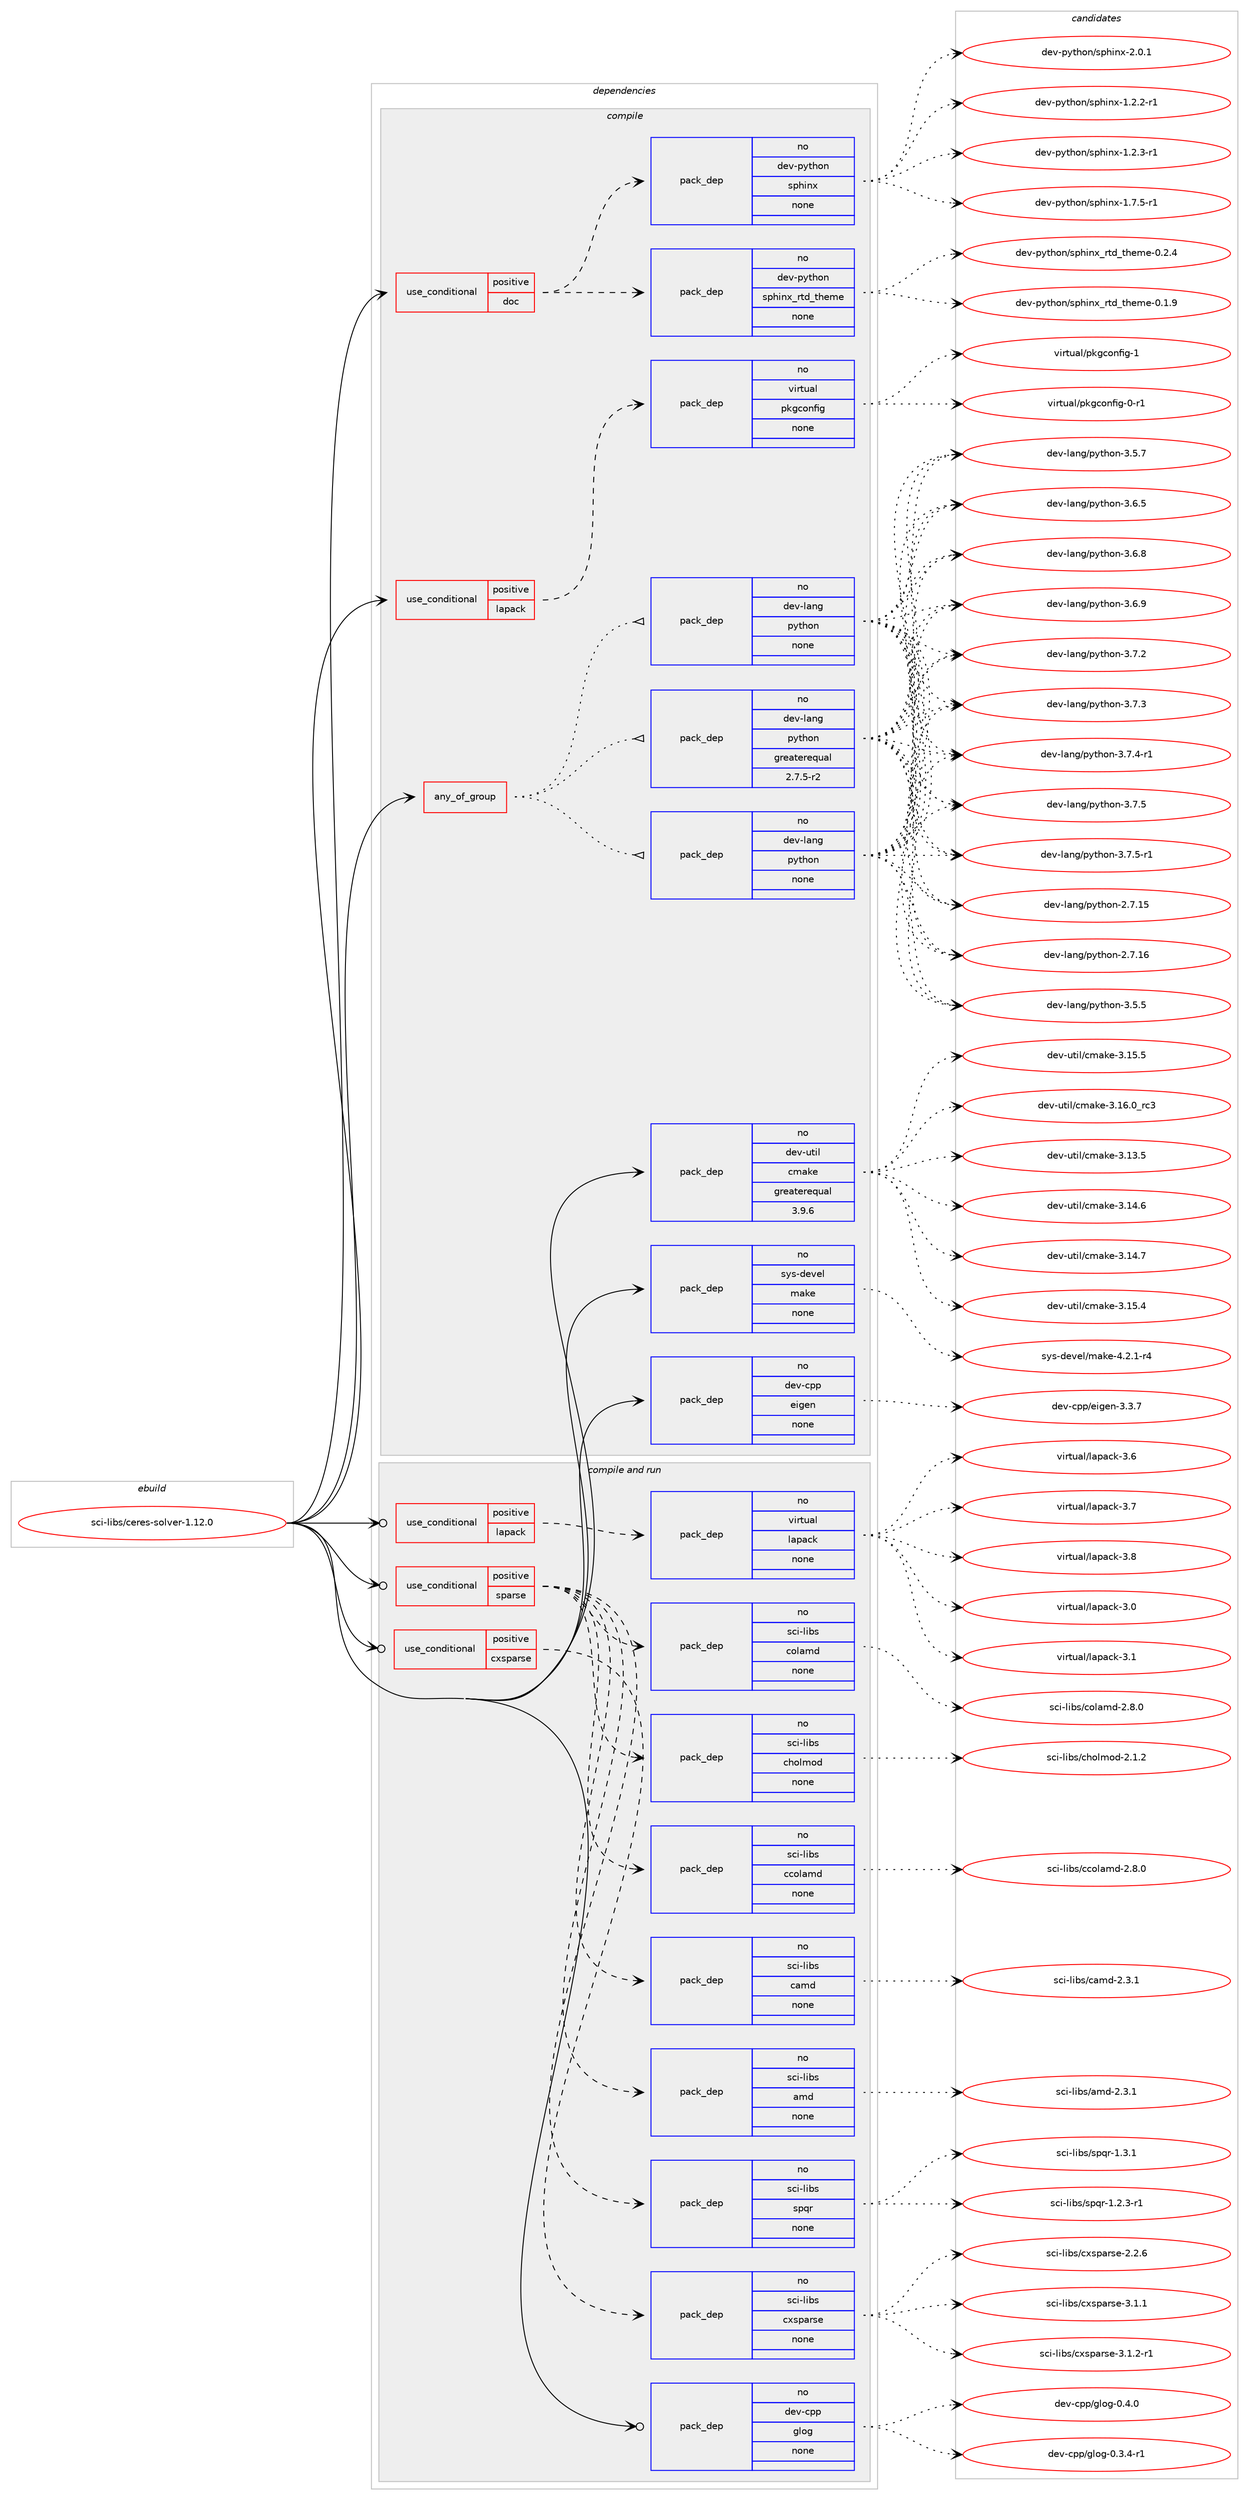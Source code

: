digraph prolog {

# *************
# Graph options
# *************

newrank=true;
concentrate=true;
compound=true;
graph [rankdir=LR,fontname=Helvetica,fontsize=10,ranksep=1.5];#, ranksep=2.5, nodesep=0.2];
edge  [arrowhead=vee];
node  [fontname=Helvetica,fontsize=10];

# **********
# The ebuild
# **********

subgraph cluster_leftcol {
color=gray;
rank=same;
label=<<i>ebuild</i>>;
id [label="sci-libs/ceres-solver-1.12.0", color=red, width=4, href="../sci-libs/ceres-solver-1.12.0.svg"];
}

# ****************
# The dependencies
# ****************

subgraph cluster_midcol {
color=gray;
label=<<i>dependencies</i>>;
subgraph cluster_compile {
fillcolor="#eeeeee";
style=filled;
label=<<i>compile</i>>;
subgraph any14604 {
dependency856010 [label=<<TABLE BORDER="0" CELLBORDER="1" CELLSPACING="0" CELLPADDING="4"><TR><TD CELLPADDING="10">any_of_group</TD></TR></TABLE>>, shape=none, color=red];subgraph pack633146 {
dependency856011 [label=<<TABLE BORDER="0" CELLBORDER="1" CELLSPACING="0" CELLPADDING="4" WIDTH="220"><TR><TD ROWSPAN="6" CELLPADDING="30">pack_dep</TD></TR><TR><TD WIDTH="110">no</TD></TR><TR><TD>dev-lang</TD></TR><TR><TD>python</TD></TR><TR><TD>none</TD></TR><TR><TD></TD></TR></TABLE>>, shape=none, color=blue];
}
dependency856010:e -> dependency856011:w [weight=20,style="dotted",arrowhead="oinv"];
subgraph pack633147 {
dependency856012 [label=<<TABLE BORDER="0" CELLBORDER="1" CELLSPACING="0" CELLPADDING="4" WIDTH="220"><TR><TD ROWSPAN="6" CELLPADDING="30">pack_dep</TD></TR><TR><TD WIDTH="110">no</TD></TR><TR><TD>dev-lang</TD></TR><TR><TD>python</TD></TR><TR><TD>none</TD></TR><TR><TD></TD></TR></TABLE>>, shape=none, color=blue];
}
dependency856010:e -> dependency856012:w [weight=20,style="dotted",arrowhead="oinv"];
subgraph pack633148 {
dependency856013 [label=<<TABLE BORDER="0" CELLBORDER="1" CELLSPACING="0" CELLPADDING="4" WIDTH="220"><TR><TD ROWSPAN="6" CELLPADDING="30">pack_dep</TD></TR><TR><TD WIDTH="110">no</TD></TR><TR><TD>dev-lang</TD></TR><TR><TD>python</TD></TR><TR><TD>greaterequal</TD></TR><TR><TD>2.7.5-r2</TD></TR></TABLE>>, shape=none, color=blue];
}
dependency856010:e -> dependency856013:w [weight=20,style="dotted",arrowhead="oinv"];
}
id:e -> dependency856010:w [weight=20,style="solid",arrowhead="vee"];
subgraph cond207751 {
dependency856014 [label=<<TABLE BORDER="0" CELLBORDER="1" CELLSPACING="0" CELLPADDING="4"><TR><TD ROWSPAN="3" CELLPADDING="10">use_conditional</TD></TR><TR><TD>positive</TD></TR><TR><TD>doc</TD></TR></TABLE>>, shape=none, color=red];
subgraph pack633149 {
dependency856015 [label=<<TABLE BORDER="0" CELLBORDER="1" CELLSPACING="0" CELLPADDING="4" WIDTH="220"><TR><TD ROWSPAN="6" CELLPADDING="30">pack_dep</TD></TR><TR><TD WIDTH="110">no</TD></TR><TR><TD>dev-python</TD></TR><TR><TD>sphinx</TD></TR><TR><TD>none</TD></TR><TR><TD></TD></TR></TABLE>>, shape=none, color=blue];
}
dependency856014:e -> dependency856015:w [weight=20,style="dashed",arrowhead="vee"];
subgraph pack633150 {
dependency856016 [label=<<TABLE BORDER="0" CELLBORDER="1" CELLSPACING="0" CELLPADDING="4" WIDTH="220"><TR><TD ROWSPAN="6" CELLPADDING="30">pack_dep</TD></TR><TR><TD WIDTH="110">no</TD></TR><TR><TD>dev-python</TD></TR><TR><TD>sphinx_rtd_theme</TD></TR><TR><TD>none</TD></TR><TR><TD></TD></TR></TABLE>>, shape=none, color=blue];
}
dependency856014:e -> dependency856016:w [weight=20,style="dashed",arrowhead="vee"];
}
id:e -> dependency856014:w [weight=20,style="solid",arrowhead="vee"];
subgraph cond207752 {
dependency856017 [label=<<TABLE BORDER="0" CELLBORDER="1" CELLSPACING="0" CELLPADDING="4"><TR><TD ROWSPAN="3" CELLPADDING="10">use_conditional</TD></TR><TR><TD>positive</TD></TR><TR><TD>lapack</TD></TR></TABLE>>, shape=none, color=red];
subgraph pack633151 {
dependency856018 [label=<<TABLE BORDER="0" CELLBORDER="1" CELLSPACING="0" CELLPADDING="4" WIDTH="220"><TR><TD ROWSPAN="6" CELLPADDING="30">pack_dep</TD></TR><TR><TD WIDTH="110">no</TD></TR><TR><TD>virtual</TD></TR><TR><TD>pkgconfig</TD></TR><TR><TD>none</TD></TR><TR><TD></TD></TR></TABLE>>, shape=none, color=blue];
}
dependency856017:e -> dependency856018:w [weight=20,style="dashed",arrowhead="vee"];
}
id:e -> dependency856017:w [weight=20,style="solid",arrowhead="vee"];
subgraph pack633152 {
dependency856019 [label=<<TABLE BORDER="0" CELLBORDER="1" CELLSPACING="0" CELLPADDING="4" WIDTH="220"><TR><TD ROWSPAN="6" CELLPADDING="30">pack_dep</TD></TR><TR><TD WIDTH="110">no</TD></TR><TR><TD>dev-cpp</TD></TR><TR><TD>eigen</TD></TR><TR><TD>none</TD></TR><TR><TD></TD></TR></TABLE>>, shape=none, color=blue];
}
id:e -> dependency856019:w [weight=20,style="solid",arrowhead="vee"];
subgraph pack633153 {
dependency856020 [label=<<TABLE BORDER="0" CELLBORDER="1" CELLSPACING="0" CELLPADDING="4" WIDTH="220"><TR><TD ROWSPAN="6" CELLPADDING="30">pack_dep</TD></TR><TR><TD WIDTH="110">no</TD></TR><TR><TD>dev-util</TD></TR><TR><TD>cmake</TD></TR><TR><TD>greaterequal</TD></TR><TR><TD>3.9.6</TD></TR></TABLE>>, shape=none, color=blue];
}
id:e -> dependency856020:w [weight=20,style="solid",arrowhead="vee"];
subgraph pack633154 {
dependency856021 [label=<<TABLE BORDER="0" CELLBORDER="1" CELLSPACING="0" CELLPADDING="4" WIDTH="220"><TR><TD ROWSPAN="6" CELLPADDING="30">pack_dep</TD></TR><TR><TD WIDTH="110">no</TD></TR><TR><TD>sys-devel</TD></TR><TR><TD>make</TD></TR><TR><TD>none</TD></TR><TR><TD></TD></TR></TABLE>>, shape=none, color=blue];
}
id:e -> dependency856021:w [weight=20,style="solid",arrowhead="vee"];
}
subgraph cluster_compileandrun {
fillcolor="#eeeeee";
style=filled;
label=<<i>compile and run</i>>;
subgraph cond207753 {
dependency856022 [label=<<TABLE BORDER="0" CELLBORDER="1" CELLSPACING="0" CELLPADDING="4"><TR><TD ROWSPAN="3" CELLPADDING="10">use_conditional</TD></TR><TR><TD>positive</TD></TR><TR><TD>cxsparse</TD></TR></TABLE>>, shape=none, color=red];
subgraph pack633155 {
dependency856023 [label=<<TABLE BORDER="0" CELLBORDER="1" CELLSPACING="0" CELLPADDING="4" WIDTH="220"><TR><TD ROWSPAN="6" CELLPADDING="30">pack_dep</TD></TR><TR><TD WIDTH="110">no</TD></TR><TR><TD>sci-libs</TD></TR><TR><TD>cxsparse</TD></TR><TR><TD>none</TD></TR><TR><TD></TD></TR></TABLE>>, shape=none, color=blue];
}
dependency856022:e -> dependency856023:w [weight=20,style="dashed",arrowhead="vee"];
}
id:e -> dependency856022:w [weight=20,style="solid",arrowhead="odotvee"];
subgraph cond207754 {
dependency856024 [label=<<TABLE BORDER="0" CELLBORDER="1" CELLSPACING="0" CELLPADDING="4"><TR><TD ROWSPAN="3" CELLPADDING="10">use_conditional</TD></TR><TR><TD>positive</TD></TR><TR><TD>lapack</TD></TR></TABLE>>, shape=none, color=red];
subgraph pack633156 {
dependency856025 [label=<<TABLE BORDER="0" CELLBORDER="1" CELLSPACING="0" CELLPADDING="4" WIDTH="220"><TR><TD ROWSPAN="6" CELLPADDING="30">pack_dep</TD></TR><TR><TD WIDTH="110">no</TD></TR><TR><TD>virtual</TD></TR><TR><TD>lapack</TD></TR><TR><TD>none</TD></TR><TR><TD></TD></TR></TABLE>>, shape=none, color=blue];
}
dependency856024:e -> dependency856025:w [weight=20,style="dashed",arrowhead="vee"];
}
id:e -> dependency856024:w [weight=20,style="solid",arrowhead="odotvee"];
subgraph cond207755 {
dependency856026 [label=<<TABLE BORDER="0" CELLBORDER="1" CELLSPACING="0" CELLPADDING="4"><TR><TD ROWSPAN="3" CELLPADDING="10">use_conditional</TD></TR><TR><TD>positive</TD></TR><TR><TD>sparse</TD></TR></TABLE>>, shape=none, color=red];
subgraph pack633157 {
dependency856027 [label=<<TABLE BORDER="0" CELLBORDER="1" CELLSPACING="0" CELLPADDING="4" WIDTH="220"><TR><TD ROWSPAN="6" CELLPADDING="30">pack_dep</TD></TR><TR><TD WIDTH="110">no</TD></TR><TR><TD>sci-libs</TD></TR><TR><TD>amd</TD></TR><TR><TD>none</TD></TR><TR><TD></TD></TR></TABLE>>, shape=none, color=blue];
}
dependency856026:e -> dependency856027:w [weight=20,style="dashed",arrowhead="vee"];
subgraph pack633158 {
dependency856028 [label=<<TABLE BORDER="0" CELLBORDER="1" CELLSPACING="0" CELLPADDING="4" WIDTH="220"><TR><TD ROWSPAN="6" CELLPADDING="30">pack_dep</TD></TR><TR><TD WIDTH="110">no</TD></TR><TR><TD>sci-libs</TD></TR><TR><TD>camd</TD></TR><TR><TD>none</TD></TR><TR><TD></TD></TR></TABLE>>, shape=none, color=blue];
}
dependency856026:e -> dependency856028:w [weight=20,style="dashed",arrowhead="vee"];
subgraph pack633159 {
dependency856029 [label=<<TABLE BORDER="0" CELLBORDER="1" CELLSPACING="0" CELLPADDING="4" WIDTH="220"><TR><TD ROWSPAN="6" CELLPADDING="30">pack_dep</TD></TR><TR><TD WIDTH="110">no</TD></TR><TR><TD>sci-libs</TD></TR><TR><TD>ccolamd</TD></TR><TR><TD>none</TD></TR><TR><TD></TD></TR></TABLE>>, shape=none, color=blue];
}
dependency856026:e -> dependency856029:w [weight=20,style="dashed",arrowhead="vee"];
subgraph pack633160 {
dependency856030 [label=<<TABLE BORDER="0" CELLBORDER="1" CELLSPACING="0" CELLPADDING="4" WIDTH="220"><TR><TD ROWSPAN="6" CELLPADDING="30">pack_dep</TD></TR><TR><TD WIDTH="110">no</TD></TR><TR><TD>sci-libs</TD></TR><TR><TD>cholmod</TD></TR><TR><TD>none</TD></TR><TR><TD></TD></TR></TABLE>>, shape=none, color=blue];
}
dependency856026:e -> dependency856030:w [weight=20,style="dashed",arrowhead="vee"];
subgraph pack633161 {
dependency856031 [label=<<TABLE BORDER="0" CELLBORDER="1" CELLSPACING="0" CELLPADDING="4" WIDTH="220"><TR><TD ROWSPAN="6" CELLPADDING="30">pack_dep</TD></TR><TR><TD WIDTH="110">no</TD></TR><TR><TD>sci-libs</TD></TR><TR><TD>colamd</TD></TR><TR><TD>none</TD></TR><TR><TD></TD></TR></TABLE>>, shape=none, color=blue];
}
dependency856026:e -> dependency856031:w [weight=20,style="dashed",arrowhead="vee"];
subgraph pack633162 {
dependency856032 [label=<<TABLE BORDER="0" CELLBORDER="1" CELLSPACING="0" CELLPADDING="4" WIDTH="220"><TR><TD ROWSPAN="6" CELLPADDING="30">pack_dep</TD></TR><TR><TD WIDTH="110">no</TD></TR><TR><TD>sci-libs</TD></TR><TR><TD>spqr</TD></TR><TR><TD>none</TD></TR><TR><TD></TD></TR></TABLE>>, shape=none, color=blue];
}
dependency856026:e -> dependency856032:w [weight=20,style="dashed",arrowhead="vee"];
}
id:e -> dependency856026:w [weight=20,style="solid",arrowhead="odotvee"];
subgraph pack633163 {
dependency856033 [label=<<TABLE BORDER="0" CELLBORDER="1" CELLSPACING="0" CELLPADDING="4" WIDTH="220"><TR><TD ROWSPAN="6" CELLPADDING="30">pack_dep</TD></TR><TR><TD WIDTH="110">no</TD></TR><TR><TD>dev-cpp</TD></TR><TR><TD>glog</TD></TR><TR><TD>none</TD></TR><TR><TD></TD></TR></TABLE>>, shape=none, color=blue];
}
id:e -> dependency856033:w [weight=20,style="solid",arrowhead="odotvee"];
}
subgraph cluster_run {
fillcolor="#eeeeee";
style=filled;
label=<<i>run</i>>;
}
}

# **************
# The candidates
# **************

subgraph cluster_choices {
rank=same;
color=gray;
label=<<i>candidates</i>>;

subgraph choice633146 {
color=black;
nodesep=1;
choice10010111845108971101034711212111610411111045504655464953 [label="dev-lang/python-2.7.15", color=red, width=4,href="../dev-lang/python-2.7.15.svg"];
choice10010111845108971101034711212111610411111045504655464954 [label="dev-lang/python-2.7.16", color=red, width=4,href="../dev-lang/python-2.7.16.svg"];
choice100101118451089711010347112121116104111110455146534653 [label="dev-lang/python-3.5.5", color=red, width=4,href="../dev-lang/python-3.5.5.svg"];
choice100101118451089711010347112121116104111110455146534655 [label="dev-lang/python-3.5.7", color=red, width=4,href="../dev-lang/python-3.5.7.svg"];
choice100101118451089711010347112121116104111110455146544653 [label="dev-lang/python-3.6.5", color=red, width=4,href="../dev-lang/python-3.6.5.svg"];
choice100101118451089711010347112121116104111110455146544656 [label="dev-lang/python-3.6.8", color=red, width=4,href="../dev-lang/python-3.6.8.svg"];
choice100101118451089711010347112121116104111110455146544657 [label="dev-lang/python-3.6.9", color=red, width=4,href="../dev-lang/python-3.6.9.svg"];
choice100101118451089711010347112121116104111110455146554650 [label="dev-lang/python-3.7.2", color=red, width=4,href="../dev-lang/python-3.7.2.svg"];
choice100101118451089711010347112121116104111110455146554651 [label="dev-lang/python-3.7.3", color=red, width=4,href="../dev-lang/python-3.7.3.svg"];
choice1001011184510897110103471121211161041111104551465546524511449 [label="dev-lang/python-3.7.4-r1", color=red, width=4,href="../dev-lang/python-3.7.4-r1.svg"];
choice100101118451089711010347112121116104111110455146554653 [label="dev-lang/python-3.7.5", color=red, width=4,href="../dev-lang/python-3.7.5.svg"];
choice1001011184510897110103471121211161041111104551465546534511449 [label="dev-lang/python-3.7.5-r1", color=red, width=4,href="../dev-lang/python-3.7.5-r1.svg"];
dependency856011:e -> choice10010111845108971101034711212111610411111045504655464953:w [style=dotted,weight="100"];
dependency856011:e -> choice10010111845108971101034711212111610411111045504655464954:w [style=dotted,weight="100"];
dependency856011:e -> choice100101118451089711010347112121116104111110455146534653:w [style=dotted,weight="100"];
dependency856011:e -> choice100101118451089711010347112121116104111110455146534655:w [style=dotted,weight="100"];
dependency856011:e -> choice100101118451089711010347112121116104111110455146544653:w [style=dotted,weight="100"];
dependency856011:e -> choice100101118451089711010347112121116104111110455146544656:w [style=dotted,weight="100"];
dependency856011:e -> choice100101118451089711010347112121116104111110455146544657:w [style=dotted,weight="100"];
dependency856011:e -> choice100101118451089711010347112121116104111110455146554650:w [style=dotted,weight="100"];
dependency856011:e -> choice100101118451089711010347112121116104111110455146554651:w [style=dotted,weight="100"];
dependency856011:e -> choice1001011184510897110103471121211161041111104551465546524511449:w [style=dotted,weight="100"];
dependency856011:e -> choice100101118451089711010347112121116104111110455146554653:w [style=dotted,weight="100"];
dependency856011:e -> choice1001011184510897110103471121211161041111104551465546534511449:w [style=dotted,weight="100"];
}
subgraph choice633147 {
color=black;
nodesep=1;
choice10010111845108971101034711212111610411111045504655464953 [label="dev-lang/python-2.7.15", color=red, width=4,href="../dev-lang/python-2.7.15.svg"];
choice10010111845108971101034711212111610411111045504655464954 [label="dev-lang/python-2.7.16", color=red, width=4,href="../dev-lang/python-2.7.16.svg"];
choice100101118451089711010347112121116104111110455146534653 [label="dev-lang/python-3.5.5", color=red, width=4,href="../dev-lang/python-3.5.5.svg"];
choice100101118451089711010347112121116104111110455146534655 [label="dev-lang/python-3.5.7", color=red, width=4,href="../dev-lang/python-3.5.7.svg"];
choice100101118451089711010347112121116104111110455146544653 [label="dev-lang/python-3.6.5", color=red, width=4,href="../dev-lang/python-3.6.5.svg"];
choice100101118451089711010347112121116104111110455146544656 [label="dev-lang/python-3.6.8", color=red, width=4,href="../dev-lang/python-3.6.8.svg"];
choice100101118451089711010347112121116104111110455146544657 [label="dev-lang/python-3.6.9", color=red, width=4,href="../dev-lang/python-3.6.9.svg"];
choice100101118451089711010347112121116104111110455146554650 [label="dev-lang/python-3.7.2", color=red, width=4,href="../dev-lang/python-3.7.2.svg"];
choice100101118451089711010347112121116104111110455146554651 [label="dev-lang/python-3.7.3", color=red, width=4,href="../dev-lang/python-3.7.3.svg"];
choice1001011184510897110103471121211161041111104551465546524511449 [label="dev-lang/python-3.7.4-r1", color=red, width=4,href="../dev-lang/python-3.7.4-r1.svg"];
choice100101118451089711010347112121116104111110455146554653 [label="dev-lang/python-3.7.5", color=red, width=4,href="../dev-lang/python-3.7.5.svg"];
choice1001011184510897110103471121211161041111104551465546534511449 [label="dev-lang/python-3.7.5-r1", color=red, width=4,href="../dev-lang/python-3.7.5-r1.svg"];
dependency856012:e -> choice10010111845108971101034711212111610411111045504655464953:w [style=dotted,weight="100"];
dependency856012:e -> choice10010111845108971101034711212111610411111045504655464954:w [style=dotted,weight="100"];
dependency856012:e -> choice100101118451089711010347112121116104111110455146534653:w [style=dotted,weight="100"];
dependency856012:e -> choice100101118451089711010347112121116104111110455146534655:w [style=dotted,weight="100"];
dependency856012:e -> choice100101118451089711010347112121116104111110455146544653:w [style=dotted,weight="100"];
dependency856012:e -> choice100101118451089711010347112121116104111110455146544656:w [style=dotted,weight="100"];
dependency856012:e -> choice100101118451089711010347112121116104111110455146544657:w [style=dotted,weight="100"];
dependency856012:e -> choice100101118451089711010347112121116104111110455146554650:w [style=dotted,weight="100"];
dependency856012:e -> choice100101118451089711010347112121116104111110455146554651:w [style=dotted,weight="100"];
dependency856012:e -> choice1001011184510897110103471121211161041111104551465546524511449:w [style=dotted,weight="100"];
dependency856012:e -> choice100101118451089711010347112121116104111110455146554653:w [style=dotted,weight="100"];
dependency856012:e -> choice1001011184510897110103471121211161041111104551465546534511449:w [style=dotted,weight="100"];
}
subgraph choice633148 {
color=black;
nodesep=1;
choice10010111845108971101034711212111610411111045504655464953 [label="dev-lang/python-2.7.15", color=red, width=4,href="../dev-lang/python-2.7.15.svg"];
choice10010111845108971101034711212111610411111045504655464954 [label="dev-lang/python-2.7.16", color=red, width=4,href="../dev-lang/python-2.7.16.svg"];
choice100101118451089711010347112121116104111110455146534653 [label="dev-lang/python-3.5.5", color=red, width=4,href="../dev-lang/python-3.5.5.svg"];
choice100101118451089711010347112121116104111110455146534655 [label="dev-lang/python-3.5.7", color=red, width=4,href="../dev-lang/python-3.5.7.svg"];
choice100101118451089711010347112121116104111110455146544653 [label="dev-lang/python-3.6.5", color=red, width=4,href="../dev-lang/python-3.6.5.svg"];
choice100101118451089711010347112121116104111110455146544656 [label="dev-lang/python-3.6.8", color=red, width=4,href="../dev-lang/python-3.6.8.svg"];
choice100101118451089711010347112121116104111110455146544657 [label="dev-lang/python-3.6.9", color=red, width=4,href="../dev-lang/python-3.6.9.svg"];
choice100101118451089711010347112121116104111110455146554650 [label="dev-lang/python-3.7.2", color=red, width=4,href="../dev-lang/python-3.7.2.svg"];
choice100101118451089711010347112121116104111110455146554651 [label="dev-lang/python-3.7.3", color=red, width=4,href="../dev-lang/python-3.7.3.svg"];
choice1001011184510897110103471121211161041111104551465546524511449 [label="dev-lang/python-3.7.4-r1", color=red, width=4,href="../dev-lang/python-3.7.4-r1.svg"];
choice100101118451089711010347112121116104111110455146554653 [label="dev-lang/python-3.7.5", color=red, width=4,href="../dev-lang/python-3.7.5.svg"];
choice1001011184510897110103471121211161041111104551465546534511449 [label="dev-lang/python-3.7.5-r1", color=red, width=4,href="../dev-lang/python-3.7.5-r1.svg"];
dependency856013:e -> choice10010111845108971101034711212111610411111045504655464953:w [style=dotted,weight="100"];
dependency856013:e -> choice10010111845108971101034711212111610411111045504655464954:w [style=dotted,weight="100"];
dependency856013:e -> choice100101118451089711010347112121116104111110455146534653:w [style=dotted,weight="100"];
dependency856013:e -> choice100101118451089711010347112121116104111110455146534655:w [style=dotted,weight="100"];
dependency856013:e -> choice100101118451089711010347112121116104111110455146544653:w [style=dotted,weight="100"];
dependency856013:e -> choice100101118451089711010347112121116104111110455146544656:w [style=dotted,weight="100"];
dependency856013:e -> choice100101118451089711010347112121116104111110455146544657:w [style=dotted,weight="100"];
dependency856013:e -> choice100101118451089711010347112121116104111110455146554650:w [style=dotted,weight="100"];
dependency856013:e -> choice100101118451089711010347112121116104111110455146554651:w [style=dotted,weight="100"];
dependency856013:e -> choice1001011184510897110103471121211161041111104551465546524511449:w [style=dotted,weight="100"];
dependency856013:e -> choice100101118451089711010347112121116104111110455146554653:w [style=dotted,weight="100"];
dependency856013:e -> choice1001011184510897110103471121211161041111104551465546534511449:w [style=dotted,weight="100"];
}
subgraph choice633149 {
color=black;
nodesep=1;
choice10010111845112121116104111110471151121041051101204549465046504511449 [label="dev-python/sphinx-1.2.2-r1", color=red, width=4,href="../dev-python/sphinx-1.2.2-r1.svg"];
choice10010111845112121116104111110471151121041051101204549465046514511449 [label="dev-python/sphinx-1.2.3-r1", color=red, width=4,href="../dev-python/sphinx-1.2.3-r1.svg"];
choice10010111845112121116104111110471151121041051101204549465546534511449 [label="dev-python/sphinx-1.7.5-r1", color=red, width=4,href="../dev-python/sphinx-1.7.5-r1.svg"];
choice1001011184511212111610411111047115112104105110120455046484649 [label="dev-python/sphinx-2.0.1", color=red, width=4,href="../dev-python/sphinx-2.0.1.svg"];
dependency856015:e -> choice10010111845112121116104111110471151121041051101204549465046504511449:w [style=dotted,weight="100"];
dependency856015:e -> choice10010111845112121116104111110471151121041051101204549465046514511449:w [style=dotted,weight="100"];
dependency856015:e -> choice10010111845112121116104111110471151121041051101204549465546534511449:w [style=dotted,weight="100"];
dependency856015:e -> choice1001011184511212111610411111047115112104105110120455046484649:w [style=dotted,weight="100"];
}
subgraph choice633150 {
color=black;
nodesep=1;
choice10010111845112121116104111110471151121041051101209511411610095116104101109101454846494657 [label="dev-python/sphinx_rtd_theme-0.1.9", color=red, width=4,href="../dev-python/sphinx_rtd_theme-0.1.9.svg"];
choice10010111845112121116104111110471151121041051101209511411610095116104101109101454846504652 [label="dev-python/sphinx_rtd_theme-0.2.4", color=red, width=4,href="../dev-python/sphinx_rtd_theme-0.2.4.svg"];
dependency856016:e -> choice10010111845112121116104111110471151121041051101209511411610095116104101109101454846494657:w [style=dotted,weight="100"];
dependency856016:e -> choice10010111845112121116104111110471151121041051101209511411610095116104101109101454846504652:w [style=dotted,weight="100"];
}
subgraph choice633151 {
color=black;
nodesep=1;
choice11810511411611797108471121071039911111010210510345484511449 [label="virtual/pkgconfig-0-r1", color=red, width=4,href="../virtual/pkgconfig-0-r1.svg"];
choice1181051141161179710847112107103991111101021051034549 [label="virtual/pkgconfig-1", color=red, width=4,href="../virtual/pkgconfig-1.svg"];
dependency856018:e -> choice11810511411611797108471121071039911111010210510345484511449:w [style=dotted,weight="100"];
dependency856018:e -> choice1181051141161179710847112107103991111101021051034549:w [style=dotted,weight="100"];
}
subgraph choice633152 {
color=black;
nodesep=1;
choice100101118459911211247101105103101110455146514655 [label="dev-cpp/eigen-3.3.7", color=red, width=4,href="../dev-cpp/eigen-3.3.7.svg"];
dependency856019:e -> choice100101118459911211247101105103101110455146514655:w [style=dotted,weight="100"];
}
subgraph choice633153 {
color=black;
nodesep=1;
choice1001011184511711610510847991099710710145514649514653 [label="dev-util/cmake-3.13.5", color=red, width=4,href="../dev-util/cmake-3.13.5.svg"];
choice1001011184511711610510847991099710710145514649524654 [label="dev-util/cmake-3.14.6", color=red, width=4,href="../dev-util/cmake-3.14.6.svg"];
choice1001011184511711610510847991099710710145514649524655 [label="dev-util/cmake-3.14.7", color=red, width=4,href="../dev-util/cmake-3.14.7.svg"];
choice1001011184511711610510847991099710710145514649534652 [label="dev-util/cmake-3.15.4", color=red, width=4,href="../dev-util/cmake-3.15.4.svg"];
choice1001011184511711610510847991099710710145514649534653 [label="dev-util/cmake-3.15.5", color=red, width=4,href="../dev-util/cmake-3.15.5.svg"];
choice1001011184511711610510847991099710710145514649544648951149951 [label="dev-util/cmake-3.16.0_rc3", color=red, width=4,href="../dev-util/cmake-3.16.0_rc3.svg"];
dependency856020:e -> choice1001011184511711610510847991099710710145514649514653:w [style=dotted,weight="100"];
dependency856020:e -> choice1001011184511711610510847991099710710145514649524654:w [style=dotted,weight="100"];
dependency856020:e -> choice1001011184511711610510847991099710710145514649524655:w [style=dotted,weight="100"];
dependency856020:e -> choice1001011184511711610510847991099710710145514649534652:w [style=dotted,weight="100"];
dependency856020:e -> choice1001011184511711610510847991099710710145514649534653:w [style=dotted,weight="100"];
dependency856020:e -> choice1001011184511711610510847991099710710145514649544648951149951:w [style=dotted,weight="100"];
}
subgraph choice633154 {
color=black;
nodesep=1;
choice1151211154510010111810110847109971071014552465046494511452 [label="sys-devel/make-4.2.1-r4", color=red, width=4,href="../sys-devel/make-4.2.1-r4.svg"];
dependency856021:e -> choice1151211154510010111810110847109971071014552465046494511452:w [style=dotted,weight="100"];
}
subgraph choice633155 {
color=black;
nodesep=1;
choice115991054510810598115479912011511297114115101455046504654 [label="sci-libs/cxsparse-2.2.6", color=red, width=4,href="../sci-libs/cxsparse-2.2.6.svg"];
choice115991054510810598115479912011511297114115101455146494649 [label="sci-libs/cxsparse-3.1.1", color=red, width=4,href="../sci-libs/cxsparse-3.1.1.svg"];
choice1159910545108105981154799120115112971141151014551464946504511449 [label="sci-libs/cxsparse-3.1.2-r1", color=red, width=4,href="../sci-libs/cxsparse-3.1.2-r1.svg"];
dependency856023:e -> choice115991054510810598115479912011511297114115101455046504654:w [style=dotted,weight="100"];
dependency856023:e -> choice115991054510810598115479912011511297114115101455146494649:w [style=dotted,weight="100"];
dependency856023:e -> choice1159910545108105981154799120115112971141151014551464946504511449:w [style=dotted,weight="100"];
}
subgraph choice633156 {
color=black;
nodesep=1;
choice118105114116117971084710897112979910745514648 [label="virtual/lapack-3.0", color=red, width=4,href="../virtual/lapack-3.0.svg"];
choice118105114116117971084710897112979910745514649 [label="virtual/lapack-3.1", color=red, width=4,href="../virtual/lapack-3.1.svg"];
choice118105114116117971084710897112979910745514654 [label="virtual/lapack-3.6", color=red, width=4,href="../virtual/lapack-3.6.svg"];
choice118105114116117971084710897112979910745514655 [label="virtual/lapack-3.7", color=red, width=4,href="../virtual/lapack-3.7.svg"];
choice118105114116117971084710897112979910745514656 [label="virtual/lapack-3.8", color=red, width=4,href="../virtual/lapack-3.8.svg"];
dependency856025:e -> choice118105114116117971084710897112979910745514648:w [style=dotted,weight="100"];
dependency856025:e -> choice118105114116117971084710897112979910745514649:w [style=dotted,weight="100"];
dependency856025:e -> choice118105114116117971084710897112979910745514654:w [style=dotted,weight="100"];
dependency856025:e -> choice118105114116117971084710897112979910745514655:w [style=dotted,weight="100"];
dependency856025:e -> choice118105114116117971084710897112979910745514656:w [style=dotted,weight="100"];
}
subgraph choice633157 {
color=black;
nodesep=1;
choice1159910545108105981154797109100455046514649 [label="sci-libs/amd-2.3.1", color=red, width=4,href="../sci-libs/amd-2.3.1.svg"];
dependency856027:e -> choice1159910545108105981154797109100455046514649:w [style=dotted,weight="100"];
}
subgraph choice633158 {
color=black;
nodesep=1;
choice115991054510810598115479997109100455046514649 [label="sci-libs/camd-2.3.1", color=red, width=4,href="../sci-libs/camd-2.3.1.svg"];
dependency856028:e -> choice115991054510810598115479997109100455046514649:w [style=dotted,weight="100"];
}
subgraph choice633159 {
color=black;
nodesep=1;
choice11599105451081059811547999911110897109100455046564648 [label="sci-libs/ccolamd-2.8.0", color=red, width=4,href="../sci-libs/ccolamd-2.8.0.svg"];
dependency856029:e -> choice11599105451081059811547999911110897109100455046564648:w [style=dotted,weight="100"];
}
subgraph choice633160 {
color=black;
nodesep=1;
choice1159910545108105981154799104111108109111100455046494650 [label="sci-libs/cholmod-2.1.2", color=red, width=4,href="../sci-libs/cholmod-2.1.2.svg"];
dependency856030:e -> choice1159910545108105981154799104111108109111100455046494650:w [style=dotted,weight="100"];
}
subgraph choice633161 {
color=black;
nodesep=1;
choice115991054510810598115479911110897109100455046564648 [label="sci-libs/colamd-2.8.0", color=red, width=4,href="../sci-libs/colamd-2.8.0.svg"];
dependency856031:e -> choice115991054510810598115479911110897109100455046564648:w [style=dotted,weight="100"];
}
subgraph choice633162 {
color=black;
nodesep=1;
choice115991054510810598115471151121131144549465046514511449 [label="sci-libs/spqr-1.2.3-r1", color=red, width=4,href="../sci-libs/spqr-1.2.3-r1.svg"];
choice11599105451081059811547115112113114454946514649 [label="sci-libs/spqr-1.3.1", color=red, width=4,href="../sci-libs/spqr-1.3.1.svg"];
dependency856032:e -> choice115991054510810598115471151121131144549465046514511449:w [style=dotted,weight="100"];
dependency856032:e -> choice11599105451081059811547115112113114454946514649:w [style=dotted,weight="100"];
}
subgraph choice633163 {
color=black;
nodesep=1;
choice1001011184599112112471031081111034548465146524511449 [label="dev-cpp/glog-0.3.4-r1", color=red, width=4,href="../dev-cpp/glog-0.3.4-r1.svg"];
choice100101118459911211247103108111103454846524648 [label="dev-cpp/glog-0.4.0", color=red, width=4,href="../dev-cpp/glog-0.4.0.svg"];
dependency856033:e -> choice1001011184599112112471031081111034548465146524511449:w [style=dotted,weight="100"];
dependency856033:e -> choice100101118459911211247103108111103454846524648:w [style=dotted,weight="100"];
}
}

}
